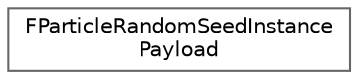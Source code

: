digraph "Graphical Class Hierarchy"
{
 // INTERACTIVE_SVG=YES
 // LATEX_PDF_SIZE
  bgcolor="transparent";
  edge [fontname=Helvetica,fontsize=10,labelfontname=Helvetica,labelfontsize=10];
  node [fontname=Helvetica,fontsize=10,shape=box,height=0.2,width=0.4];
  rankdir="LR";
  Node0 [id="Node000000",label="FParticleRandomSeedInstance\lPayload",height=0.2,width=0.4,color="grey40", fillcolor="white", style="filled",URL="$db/d08/structFParticleRandomSeedInstancePayload.html",tooltip="Random-seed instance payload."];
}
